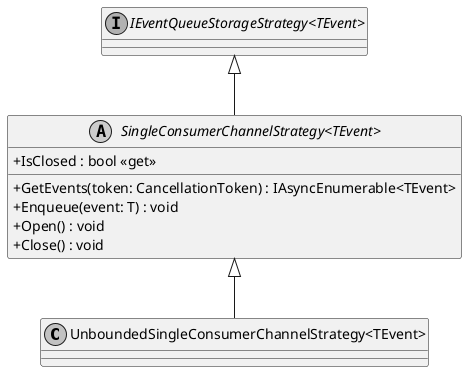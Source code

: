 @startuml
skinparam monochrome true
skinparam classAttributeIconSize 0

!startsub default
class "UnboundedSingleConsumerChannelStrategy<TEvent>" {
}
abstract class "SingleConsumerChannelStrategy<TEvent>" {
    + IsClosed : bool <<get>>
    + GetEvents(token: CancellationToken) : IAsyncEnumerable<TEvent>
    + Enqueue(event: T) : void
    + Open() : void
    + Close() : void
}
interface "IEventQueueStorageStrategy<TEvent>"
"IEventQueueStorageStrategy<TEvent>" <|-- "SingleConsumerChannelStrategy<TEvent>"
"SingleConsumerChannelStrategy<TEvent>" <|-- "UnboundedSingleConsumerChannelStrategy<TEvent>"
!endsub
@enduml